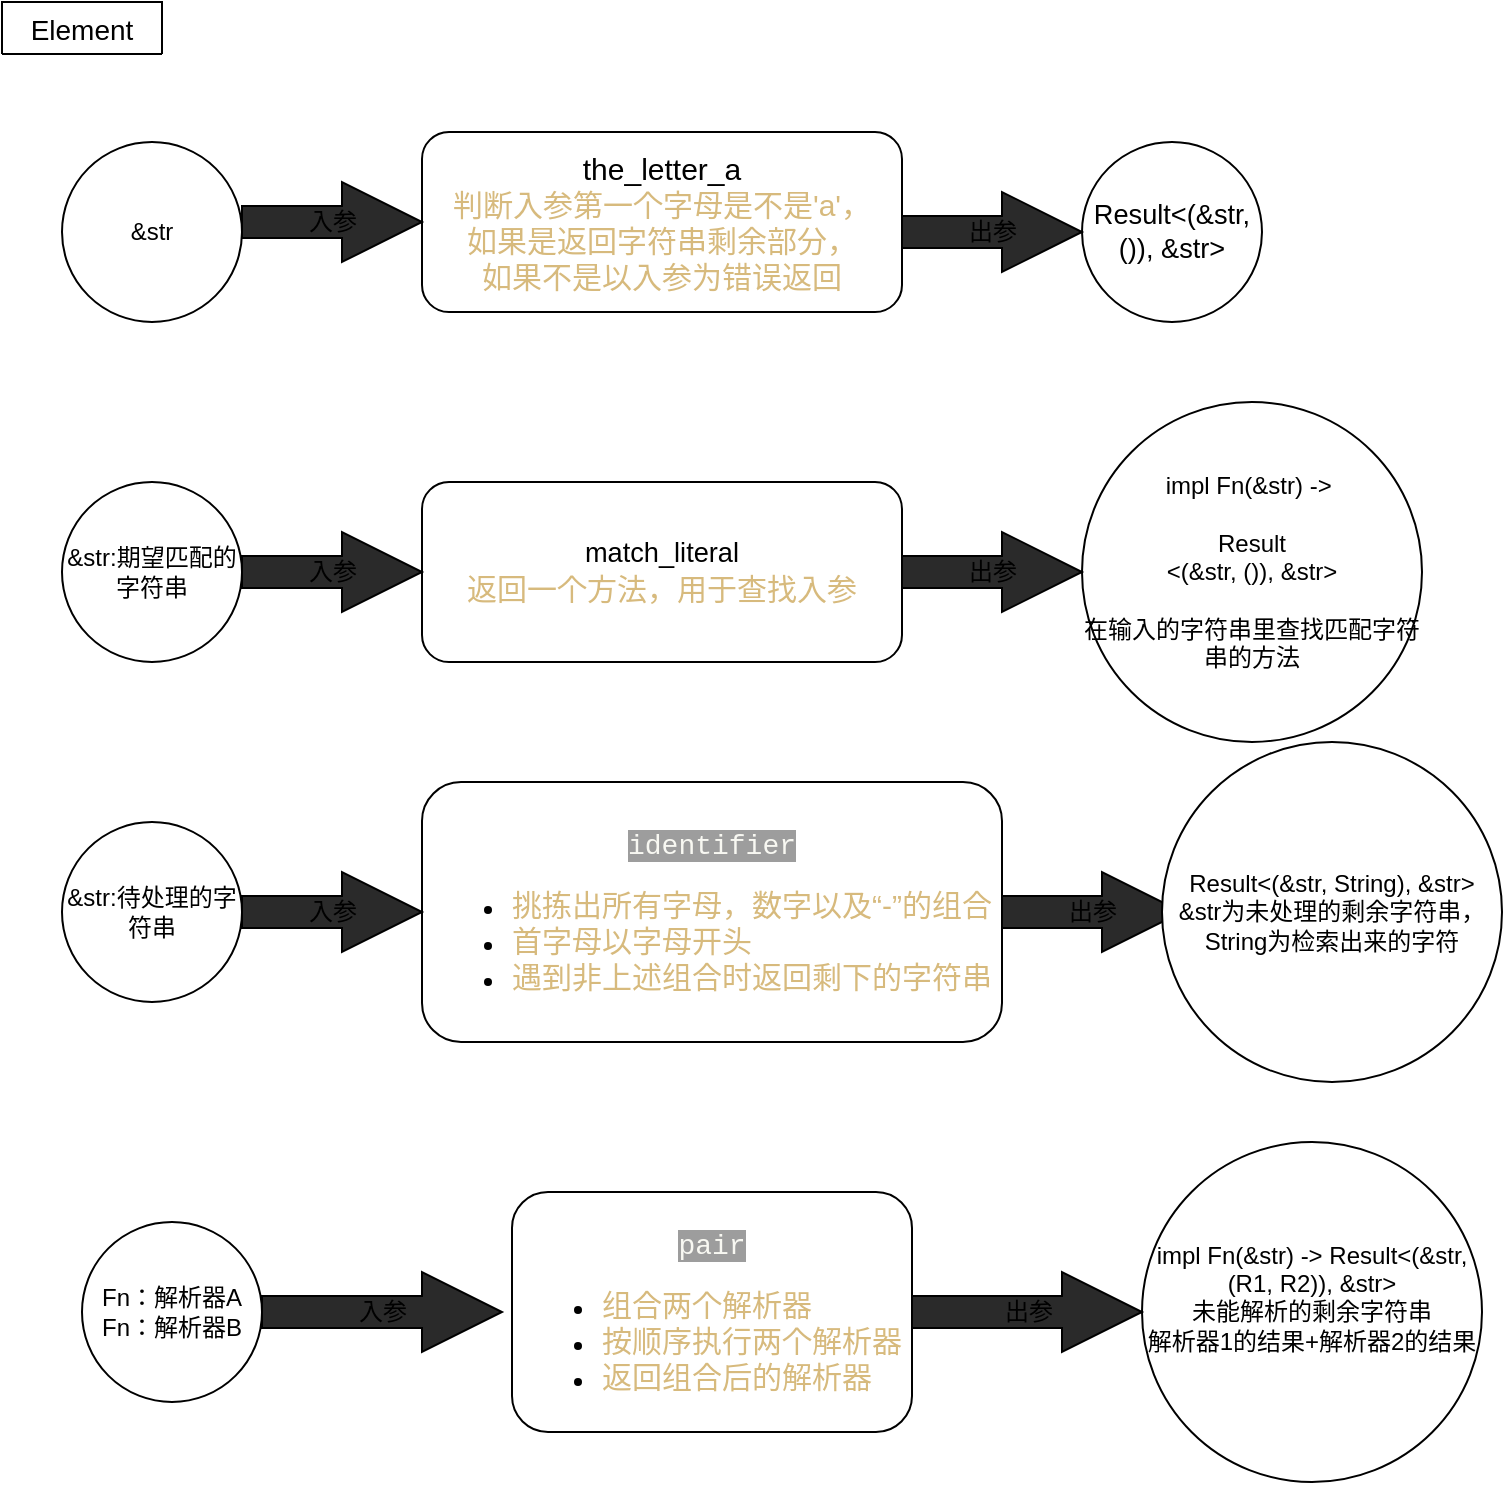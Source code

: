 <mxfile>
    <diagram id="ITNncZc6mTnSc8X_e-E-" name="Page-1">
        <mxGraphModel dx="708" dy="393" grid="1" gridSize="10" guides="1" tooltips="1" connect="1" arrows="1" fold="1" page="1" pageScale="1" pageWidth="827" pageHeight="1169" math="0" shadow="0">
            <root>
                <mxCell id="0"/>
                <mxCell id="1" parent="0"/>
                <mxCell id="2" value="&lt;p style=&quot;line-height: 0%&quot;&gt;&lt;/p&gt;&lt;span style=&quot;font-size: 15px ; text-align: justify&quot;&gt;the_letter_a&lt;/span&gt;&lt;br&gt;&lt;span style=&quot;color: rgb(215 , 186 , 125) ; font-size: 15px ; text-align: justify&quot;&gt;判断入参第一个字母是不是'a'，&lt;/span&gt;&lt;br&gt;&lt;span style=&quot;color: rgb(215 , 186 , 125) ; font-size: 15px ; text-align: justify&quot;&gt;如果是返回字符串剩余部分，&lt;/span&gt;&lt;br&gt;&lt;span style=&quot;font-size: 15px ; color: rgb(215 , 186 , 125)&quot;&gt;如果不是以入参为错误返回&lt;/span&gt;&lt;br&gt;&lt;p&gt;&lt;/p&gt;" style="rounded=1;whiteSpace=wrap;html=1;align=center;verticalAlign=middle;" parent="1" vertex="1">
                    <mxGeometry x="230" y="85" width="240" height="90" as="geometry"/>
                </mxCell>
                <mxCell id="3" value="Element" style="swimlane;fontStyle=0;childLayout=stackLayout;horizontal=1;startSize=26;horizontalStack=0;resizeParent=1;resizeParentMax=0;resizeLast=0;collapsible=1;marginBottom=0;align=center;fontSize=14;" parent="1" vertex="1" collapsed="1">
                    <mxGeometry x="20" y="20" width="80" height="26" as="geometry">
                        <mxRectangle x="40" y="30" width="160" height="116" as="alternateBounds"/>
                    </mxGeometry>
                </mxCell>
                <mxCell id="4" value="name:String" style="text;strokeColor=none;fillColor=none;spacingLeft=4;spacingRight=4;overflow=hidden;rotatable=0;points=[[0,0.5],[1,0.5]];portConstraint=eastwest;fontSize=12;" parent="3" vertex="1">
                    <mxGeometry y="26" width="80" height="30" as="geometry"/>
                </mxCell>
                <mxCell id="5" value="attributes:Vec&lt;(String, String)&gt;" style="text;strokeColor=none;fillColor=none;spacingLeft=4;spacingRight=4;overflow=hidden;rotatable=0;points=[[0,0.5],[1,0.5]];portConstraint=eastwest;fontSize=12;" parent="3" vertex="1">
                    <mxGeometry y="56" width="80" height="30" as="geometry"/>
                </mxCell>
                <mxCell id="6" value="children:Vec&lt;Element&gt;" style="text;strokeColor=none;fillColor=none;spacingLeft=4;spacingRight=4;overflow=hidden;rotatable=0;points=[[0,0.5],[1,0.5]];portConstraint=eastwest;fontSize=12;" parent="3" vertex="1">
                    <mxGeometry y="86" width="80" height="30" as="geometry"/>
                </mxCell>
                <mxCell id="7" value="&amp;amp;str" style="ellipse;whiteSpace=wrap;html=1;aspect=fixed;" parent="1" vertex="1">
                    <mxGeometry x="50" y="90" width="90" height="90" as="geometry"/>
                </mxCell>
                <mxCell id="8" value="&lt;span style=&quot;font-family: , &amp;#34;consolas&amp;#34; , &amp;#34;liberation mono&amp;#34; , &amp;#34;menlo&amp;#34; , monospace ; font-size: 13.6px&quot;&gt;Result&amp;lt;(&amp;amp;str, ()), &amp;amp;str&amp;gt;&lt;/span&gt;" style="ellipse;whiteSpace=wrap;html=1;aspect=fixed;" parent="1" vertex="1">
                    <mxGeometry x="560" y="90" width="90" height="90" as="geometry"/>
                </mxCell>
                <mxCell id="9" value="入参" style="html=1;shadow=0;dashed=0;align=center;verticalAlign=middle;shape=mxgraph.arrows2.arrow;dy=0.6;dx=40;notch=0;rounded=1;fillColor=#2a2a2a;gradientColor=none;" parent="1" vertex="1">
                    <mxGeometry x="140" y="110" width="90" height="40" as="geometry"/>
                </mxCell>
                <mxCell id="10" value="出参" style="html=1;shadow=0;dashed=0;align=center;verticalAlign=middle;shape=mxgraph.arrows2.arrow;dy=0.6;dx=40;notch=0;rounded=1;fillColor=#2a2a2a;gradientColor=none;" parent="1" vertex="1">
                    <mxGeometry x="470" y="115" width="90" height="40" as="geometry"/>
                </mxCell>
                <mxCell id="11" value="&lt;p style=&quot;line-height: 0%&quot;&gt;&lt;/p&gt;&lt;span style=&quot;font-size: 13.6px ; text-align: justify&quot;&gt;match_literal&lt;/span&gt;&lt;br&gt;&lt;span style=&quot;text-align: justify ; color: rgb(215 , 186 , 125) ; font-size: 15px&quot;&gt;返回一个方法，用于查找入参&lt;br&gt;&lt;/span&gt;&lt;p&gt;&lt;/p&gt;" style="rounded=1;whiteSpace=wrap;html=1;align=center;verticalAlign=middle;horizontal=1;" parent="1" vertex="1">
                    <mxGeometry x="230" y="260" width="240" height="90" as="geometry"/>
                </mxCell>
                <mxCell id="12" value="&amp;amp;str:期望匹配的字符串" style="ellipse;whiteSpace=wrap;html=1;aspect=fixed;" parent="1" vertex="1">
                    <mxGeometry x="50" y="260" width="90" height="90" as="geometry"/>
                </mxCell>
                <mxCell id="13" value="入参" style="html=1;shadow=0;dashed=0;align=center;verticalAlign=middle;shape=mxgraph.arrows2.arrow;dy=0.6;dx=40;notch=0;rounded=1;fillColor=#2a2a2a;gradientColor=none;" parent="1" vertex="1">
                    <mxGeometry x="140" y="285" width="90" height="40" as="geometry"/>
                </mxCell>
                <mxCell id="14" value="&#10;impl Fn(&amp;str) -&gt; &#10;&#10;Result&#10;&lt;(&amp;str, ()), &amp;str&gt;&#10;&#10;在输入的字符串里查找匹配字符串的方法&#10;" style="ellipse;aspect=fixed;align=center;whiteSpace=wrap;labelPosition=center;verticalLabelPosition=middle;verticalAlign=middle;" parent="1" vertex="1">
                    <mxGeometry x="560" y="220" width="170" height="170" as="geometry"/>
                </mxCell>
                <mxCell id="15" value="出参" style="html=1;shadow=0;dashed=0;align=center;verticalAlign=middle;shape=mxgraph.arrows2.arrow;dy=0.6;dx=40;notch=0;rounded=1;fillColor=#2a2a2a;gradientColor=none;" parent="1" vertex="1">
                    <mxGeometry x="470" y="285" width="90" height="40" as="geometry"/>
                </mxCell>
                <mxCell id="16" value="&lt;p style=&quot;line-height: 0%&quot;&gt;&lt;/p&gt;&lt;span style=&quot;color: rgb(248 , 248 , 242) ; font-family: &amp;#34;menlo&amp;#34; , &amp;#34;monaco&amp;#34; , &amp;#34;courier new&amp;#34; , monospace ; font-size: 14px ; background-color: rgba(10 , 10 , 10 , 0.4)&quot;&gt;identifier&lt;/span&gt;&lt;br&gt;&lt;ul&gt;&lt;li style=&quot;text-align: left&quot;&gt;&lt;span style=&quot;color: rgb(215 , 186 , 125) ; font-size: 15px&quot;&gt;挑拣出所有字母，数字以及“-”的组合&lt;/span&gt;&lt;/li&gt;&lt;li style=&quot;text-align: left&quot;&gt;&lt;span style=&quot;color: rgb(215 , 186 , 125) ; font-size: 15px&quot;&gt;首字母以字母开头&lt;/span&gt;&lt;/li&gt;&lt;li style=&quot;text-align: left&quot;&gt;&lt;span style=&quot;color: rgb(215 , 186 , 125) ; font-size: 15px&quot;&gt;遇到非上述组合时返回剩下的字符串&lt;/span&gt;&lt;/li&gt;&lt;/ul&gt;&lt;p&gt;&lt;/p&gt;" style="rounded=1;whiteSpace=wrap;html=1;align=center;verticalAlign=middle;horizontal=1;" vertex="1" parent="1">
                    <mxGeometry x="230" y="410" width="290" height="130" as="geometry"/>
                </mxCell>
                <mxCell id="17" value="&amp;amp;str:待处理的字符串" style="ellipse;whiteSpace=wrap;html=1;aspect=fixed;" vertex="1" parent="1">
                    <mxGeometry x="50" y="430" width="90" height="90" as="geometry"/>
                </mxCell>
                <mxCell id="18" value="入参" style="html=1;shadow=0;dashed=0;align=center;verticalAlign=middle;shape=mxgraph.arrows2.arrow;dy=0.6;dx=40;notch=0;rounded=1;fillColor=#2a2a2a;gradientColor=none;" vertex="1" parent="1">
                    <mxGeometry x="140" y="455" width="90" height="40" as="geometry"/>
                </mxCell>
                <mxCell id="19" value="出参" style="html=1;shadow=0;dashed=0;align=center;verticalAlign=middle;shape=mxgraph.arrows2.arrow;dy=0.6;dx=40;notch=0;rounded=1;fillColor=#2a2a2a;gradientColor=none;" vertex="1" parent="1">
                    <mxGeometry x="520" y="455" width="90" height="40" as="geometry"/>
                </mxCell>
                <mxCell id="20" value="Result&lt;(&amp;str, String), &amp;str&gt;&#10;&amp;str为未处理的剩余字符串，String为检索出来的字符" style="ellipse;aspect=fixed;align=center;whiteSpace=wrap;labelPosition=center;verticalLabelPosition=middle;verticalAlign=middle;" vertex="1" parent="1">
                    <mxGeometry x="600" y="390" width="170" height="170" as="geometry"/>
                </mxCell>
                <mxCell id="22" value="&lt;p style=&quot;line-height: 0%&quot;&gt;&lt;/p&gt;&lt;span style=&quot;color: rgb(248 , 248 , 242) ; font-family: &amp;#34;menlo&amp;#34; , &amp;#34;monaco&amp;#34; , &amp;#34;courier new&amp;#34; , monospace ; font-size: 14px ; background-color: rgba(10 , 10 , 10 , 0.4)&quot;&gt;pair&lt;/span&gt;&lt;br&gt;&lt;ul&gt;&lt;li style=&quot;text-align: left&quot;&gt;&lt;font color=&quot;#d7ba7d&quot;&gt;&lt;span style=&quot;font-size: 15px&quot;&gt;组合两个解析器&lt;/span&gt;&lt;/font&gt;&lt;/li&gt;&lt;li style=&quot;text-align: left&quot;&gt;&lt;span style=&quot;color: rgb(215 , 186 , 125) ; font-size: 15px&quot;&gt;按顺序执行两个解析器&lt;/span&gt;&lt;/li&gt;&lt;li style=&quot;text-align: left&quot;&gt;&lt;span style=&quot;color: rgb(215 , 186 , 125) ; font-size: 15px&quot;&gt;返回组合后的解析器&lt;/span&gt;&lt;/li&gt;&lt;/ul&gt;&lt;p&gt;&lt;/p&gt;" style="rounded=1;whiteSpace=wrap;html=1;align=center;verticalAlign=middle;horizontal=1;" vertex="1" parent="1">
                    <mxGeometry x="275" y="615" width="200" height="120" as="geometry"/>
                </mxCell>
                <mxCell id="23" value="Fn：解析器A&lt;br&gt;Fn：解析器B" style="ellipse;whiteSpace=wrap;html=1;aspect=fixed;" vertex="1" parent="1">
                    <mxGeometry x="60" y="630" width="90" height="90" as="geometry"/>
                </mxCell>
                <mxCell id="24" value="入参" style="html=1;shadow=0;dashed=0;align=center;verticalAlign=middle;shape=mxgraph.arrows2.arrow;dy=0.6;dx=40;notch=0;rounded=1;fillColor=#2a2a2a;gradientColor=none;" vertex="1" parent="1">
                    <mxGeometry x="150" y="655" width="120" height="40" as="geometry"/>
                </mxCell>
                <mxCell id="25" value="impl Fn(&amp;str) -&gt; Result&lt;(&amp;str, (R1, R2)), &amp;str&gt;&#10;未能解析的剩余字符串&#10;解析器1的结果+解析器2的结果&#10;" style="ellipse;aspect=fixed;align=center;whiteSpace=wrap;labelPosition=center;verticalLabelPosition=middle;verticalAlign=middle;" vertex="1" parent="1">
                    <mxGeometry x="590" y="590" width="170" height="170" as="geometry"/>
                </mxCell>
                <mxCell id="26" value="出参" style="html=1;shadow=0;dashed=0;align=center;verticalAlign=middle;shape=mxgraph.arrows2.arrow;dy=0.6;dx=40;notch=0;rounded=1;fillColor=#2a2a2a;gradientColor=none;" vertex="1" parent="1">
                    <mxGeometry x="475" y="655" width="115" height="40" as="geometry"/>
                </mxCell>
            </root>
        </mxGraphModel>
    </diagram>
</mxfile>